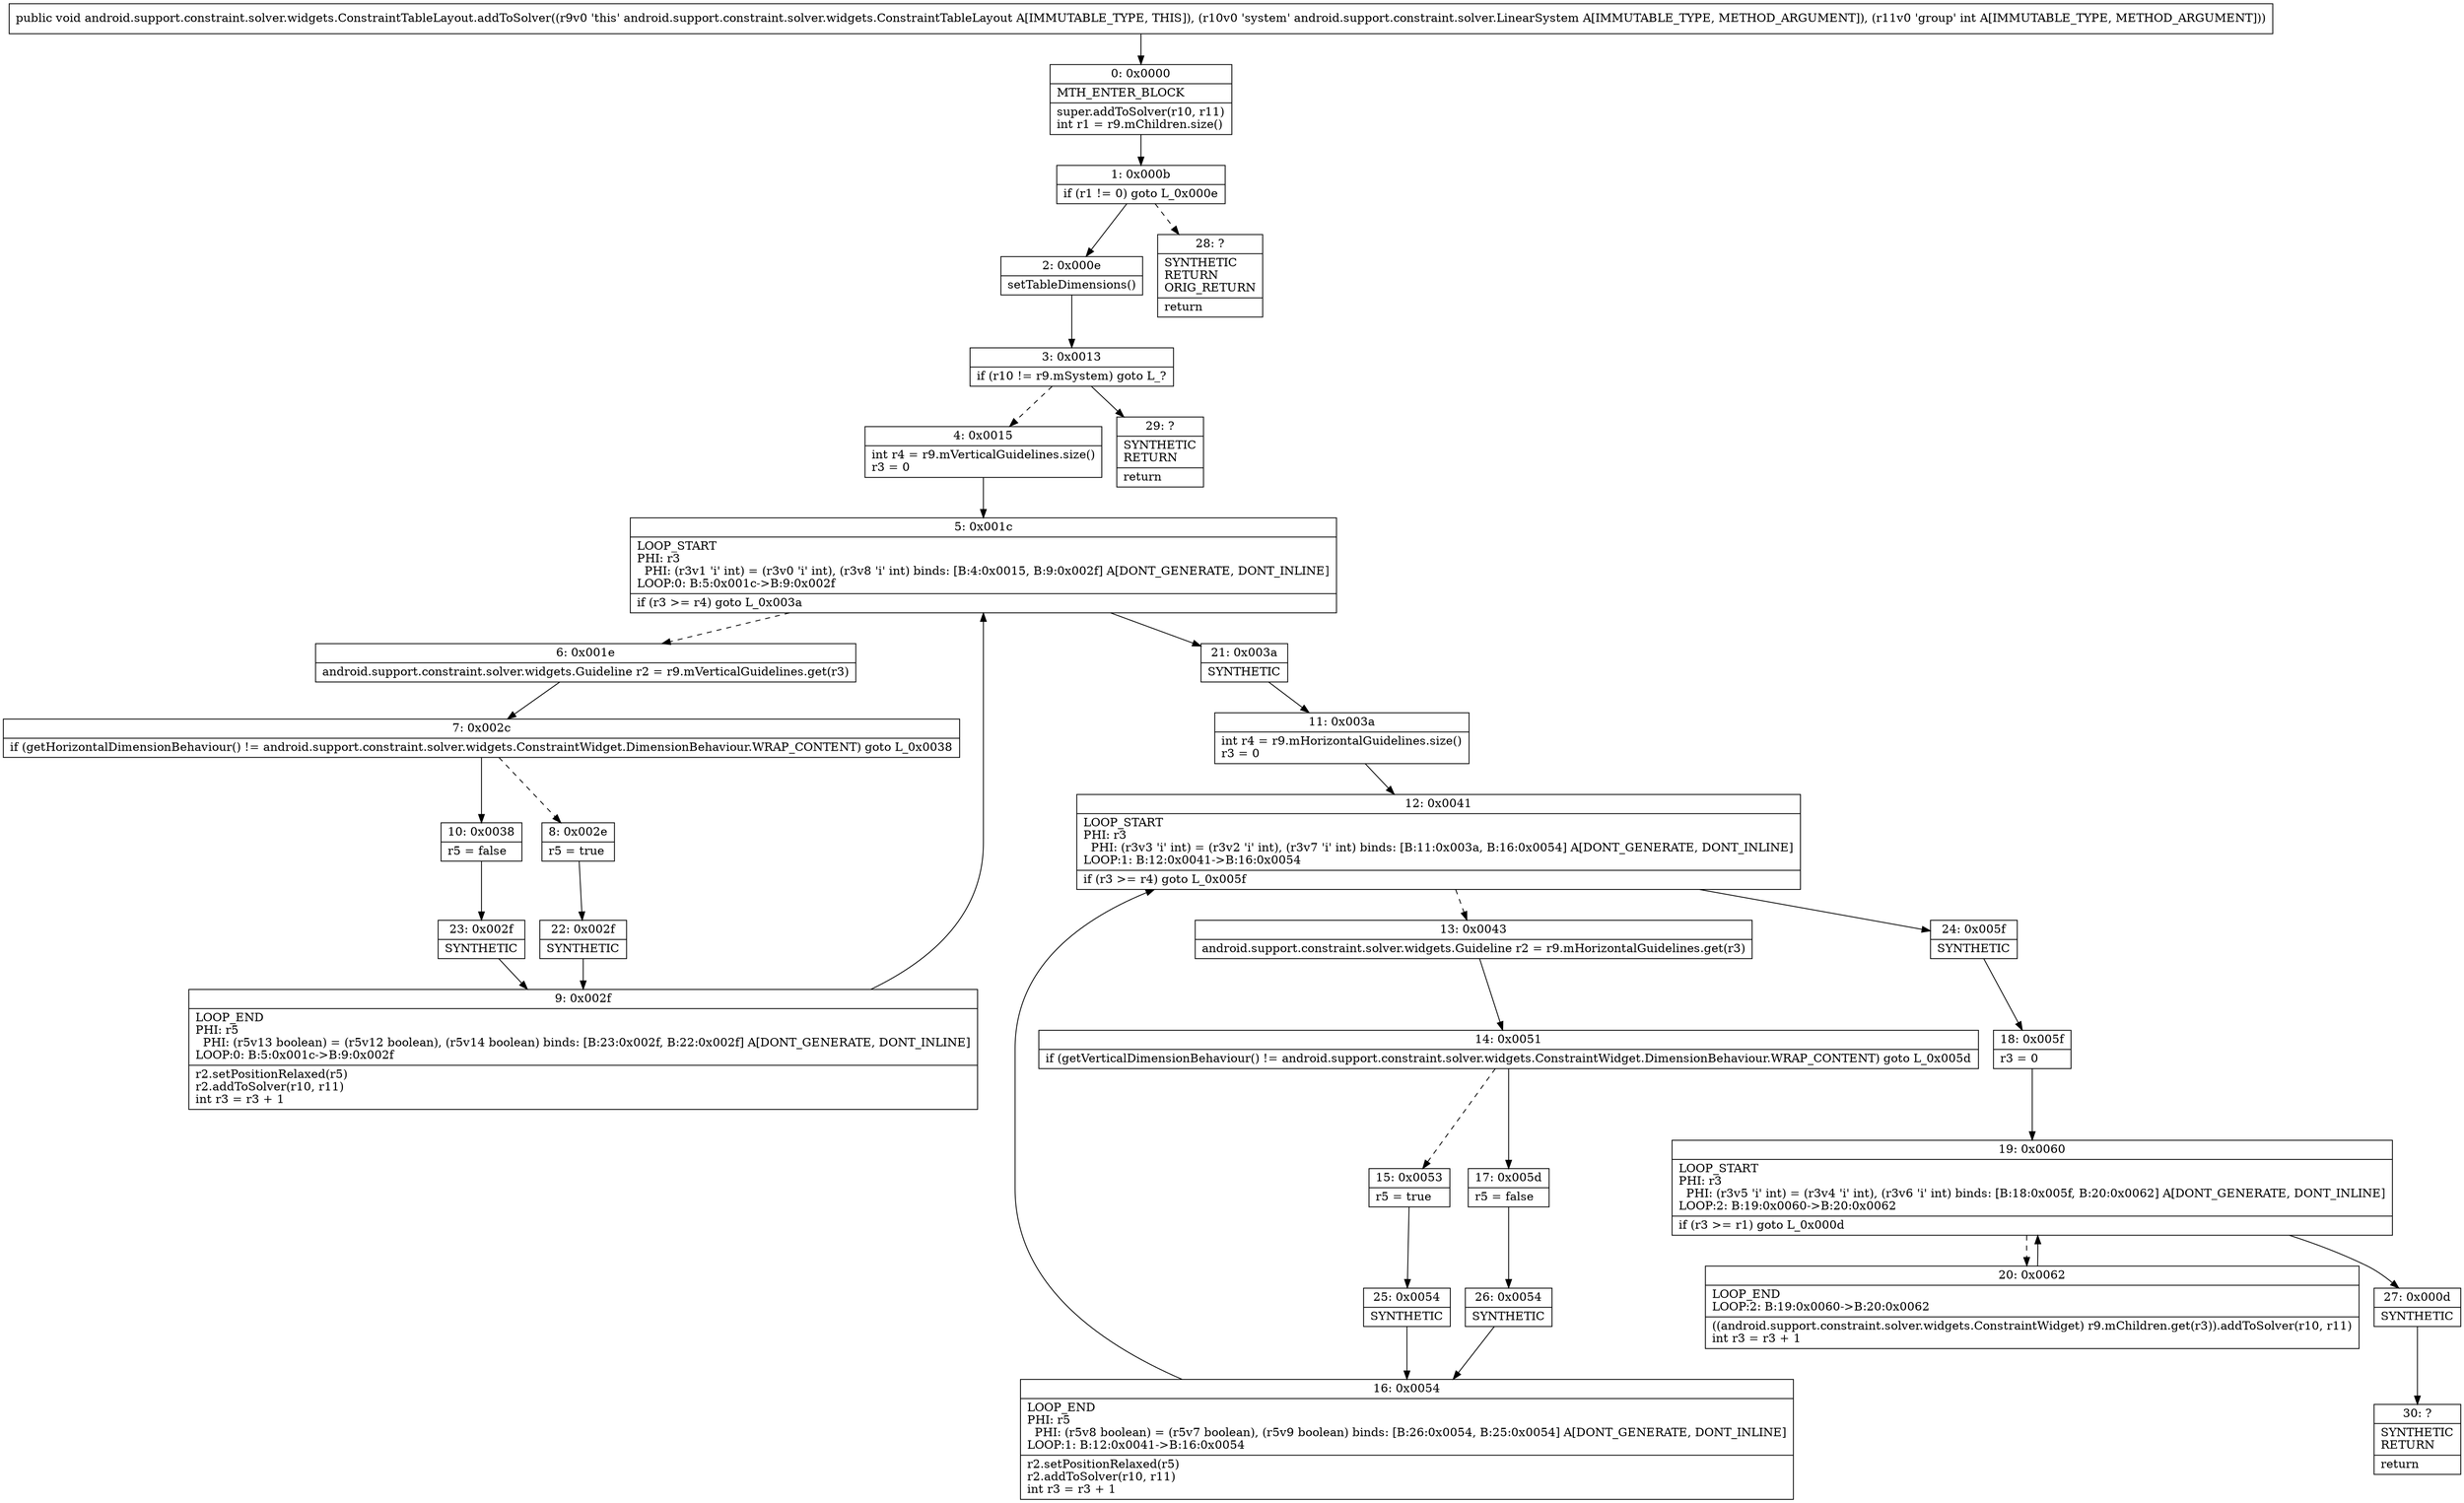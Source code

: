 digraph "CFG forandroid.support.constraint.solver.widgets.ConstraintTableLayout.addToSolver(Landroid\/support\/constraint\/solver\/LinearSystem;I)V" {
Node_0 [shape=record,label="{0\:\ 0x0000|MTH_ENTER_BLOCK\l|super.addToSolver(r10, r11)\lint r1 = r9.mChildren.size()\l}"];
Node_1 [shape=record,label="{1\:\ 0x000b|if (r1 != 0) goto L_0x000e\l}"];
Node_2 [shape=record,label="{2\:\ 0x000e|setTableDimensions()\l}"];
Node_3 [shape=record,label="{3\:\ 0x0013|if (r10 != r9.mSystem) goto L_?\l}"];
Node_4 [shape=record,label="{4\:\ 0x0015|int r4 = r9.mVerticalGuidelines.size()\lr3 = 0\l}"];
Node_5 [shape=record,label="{5\:\ 0x001c|LOOP_START\lPHI: r3 \l  PHI: (r3v1 'i' int) = (r3v0 'i' int), (r3v8 'i' int) binds: [B:4:0x0015, B:9:0x002f] A[DONT_GENERATE, DONT_INLINE]\lLOOP:0: B:5:0x001c\-\>B:9:0x002f\l|if (r3 \>= r4) goto L_0x003a\l}"];
Node_6 [shape=record,label="{6\:\ 0x001e|android.support.constraint.solver.widgets.Guideline r2 = r9.mVerticalGuidelines.get(r3)\l}"];
Node_7 [shape=record,label="{7\:\ 0x002c|if (getHorizontalDimensionBehaviour() != android.support.constraint.solver.widgets.ConstraintWidget.DimensionBehaviour.WRAP_CONTENT) goto L_0x0038\l}"];
Node_8 [shape=record,label="{8\:\ 0x002e|r5 = true\l}"];
Node_9 [shape=record,label="{9\:\ 0x002f|LOOP_END\lPHI: r5 \l  PHI: (r5v13 boolean) = (r5v12 boolean), (r5v14 boolean) binds: [B:23:0x002f, B:22:0x002f] A[DONT_GENERATE, DONT_INLINE]\lLOOP:0: B:5:0x001c\-\>B:9:0x002f\l|r2.setPositionRelaxed(r5)\lr2.addToSolver(r10, r11)\lint r3 = r3 + 1\l}"];
Node_10 [shape=record,label="{10\:\ 0x0038|r5 = false\l}"];
Node_11 [shape=record,label="{11\:\ 0x003a|int r4 = r9.mHorizontalGuidelines.size()\lr3 = 0\l}"];
Node_12 [shape=record,label="{12\:\ 0x0041|LOOP_START\lPHI: r3 \l  PHI: (r3v3 'i' int) = (r3v2 'i' int), (r3v7 'i' int) binds: [B:11:0x003a, B:16:0x0054] A[DONT_GENERATE, DONT_INLINE]\lLOOP:1: B:12:0x0041\-\>B:16:0x0054\l|if (r3 \>= r4) goto L_0x005f\l}"];
Node_13 [shape=record,label="{13\:\ 0x0043|android.support.constraint.solver.widgets.Guideline r2 = r9.mHorizontalGuidelines.get(r3)\l}"];
Node_14 [shape=record,label="{14\:\ 0x0051|if (getVerticalDimensionBehaviour() != android.support.constraint.solver.widgets.ConstraintWidget.DimensionBehaviour.WRAP_CONTENT) goto L_0x005d\l}"];
Node_15 [shape=record,label="{15\:\ 0x0053|r5 = true\l}"];
Node_16 [shape=record,label="{16\:\ 0x0054|LOOP_END\lPHI: r5 \l  PHI: (r5v8 boolean) = (r5v7 boolean), (r5v9 boolean) binds: [B:26:0x0054, B:25:0x0054] A[DONT_GENERATE, DONT_INLINE]\lLOOP:1: B:12:0x0041\-\>B:16:0x0054\l|r2.setPositionRelaxed(r5)\lr2.addToSolver(r10, r11)\lint r3 = r3 + 1\l}"];
Node_17 [shape=record,label="{17\:\ 0x005d|r5 = false\l}"];
Node_18 [shape=record,label="{18\:\ 0x005f|r3 = 0\l}"];
Node_19 [shape=record,label="{19\:\ 0x0060|LOOP_START\lPHI: r3 \l  PHI: (r3v5 'i' int) = (r3v4 'i' int), (r3v6 'i' int) binds: [B:18:0x005f, B:20:0x0062] A[DONT_GENERATE, DONT_INLINE]\lLOOP:2: B:19:0x0060\-\>B:20:0x0062\l|if (r3 \>= r1) goto L_0x000d\l}"];
Node_20 [shape=record,label="{20\:\ 0x0062|LOOP_END\lLOOP:2: B:19:0x0060\-\>B:20:0x0062\l|((android.support.constraint.solver.widgets.ConstraintWidget) r9.mChildren.get(r3)).addToSolver(r10, r11)\lint r3 = r3 + 1\l}"];
Node_21 [shape=record,label="{21\:\ 0x003a|SYNTHETIC\l}"];
Node_22 [shape=record,label="{22\:\ 0x002f|SYNTHETIC\l}"];
Node_23 [shape=record,label="{23\:\ 0x002f|SYNTHETIC\l}"];
Node_24 [shape=record,label="{24\:\ 0x005f|SYNTHETIC\l}"];
Node_25 [shape=record,label="{25\:\ 0x0054|SYNTHETIC\l}"];
Node_26 [shape=record,label="{26\:\ 0x0054|SYNTHETIC\l}"];
Node_27 [shape=record,label="{27\:\ 0x000d|SYNTHETIC\l}"];
Node_28 [shape=record,label="{28\:\ ?|SYNTHETIC\lRETURN\lORIG_RETURN\l|return\l}"];
Node_29 [shape=record,label="{29\:\ ?|SYNTHETIC\lRETURN\l|return\l}"];
Node_30 [shape=record,label="{30\:\ ?|SYNTHETIC\lRETURN\l|return\l}"];
MethodNode[shape=record,label="{public void android.support.constraint.solver.widgets.ConstraintTableLayout.addToSolver((r9v0 'this' android.support.constraint.solver.widgets.ConstraintTableLayout A[IMMUTABLE_TYPE, THIS]), (r10v0 'system' android.support.constraint.solver.LinearSystem A[IMMUTABLE_TYPE, METHOD_ARGUMENT]), (r11v0 'group' int A[IMMUTABLE_TYPE, METHOD_ARGUMENT])) }"];
MethodNode -> Node_0;
Node_0 -> Node_1;
Node_1 -> Node_2;
Node_1 -> Node_28[style=dashed];
Node_2 -> Node_3;
Node_3 -> Node_4[style=dashed];
Node_3 -> Node_29;
Node_4 -> Node_5;
Node_5 -> Node_6[style=dashed];
Node_5 -> Node_21;
Node_6 -> Node_7;
Node_7 -> Node_8[style=dashed];
Node_7 -> Node_10;
Node_8 -> Node_22;
Node_9 -> Node_5;
Node_10 -> Node_23;
Node_11 -> Node_12;
Node_12 -> Node_13[style=dashed];
Node_12 -> Node_24;
Node_13 -> Node_14;
Node_14 -> Node_15[style=dashed];
Node_14 -> Node_17;
Node_15 -> Node_25;
Node_16 -> Node_12;
Node_17 -> Node_26;
Node_18 -> Node_19;
Node_19 -> Node_20[style=dashed];
Node_19 -> Node_27;
Node_20 -> Node_19;
Node_21 -> Node_11;
Node_22 -> Node_9;
Node_23 -> Node_9;
Node_24 -> Node_18;
Node_25 -> Node_16;
Node_26 -> Node_16;
Node_27 -> Node_30;
}

